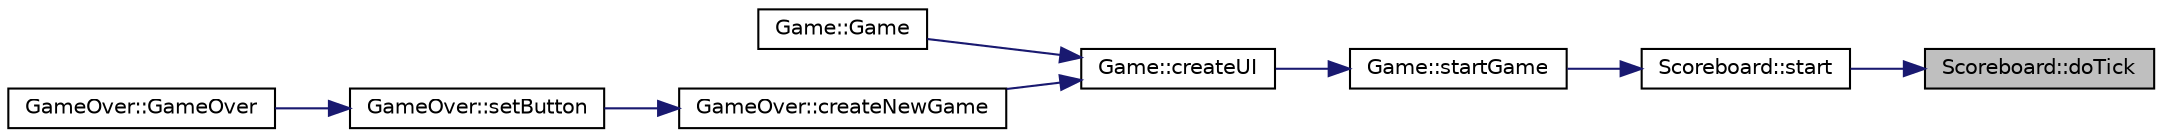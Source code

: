 digraph "Scoreboard::doTick"
{
 // LATEX_PDF_SIZE
  edge [fontname="Helvetica",fontsize="10",labelfontname="Helvetica",labelfontsize="10"];
  node [fontname="Helvetica",fontsize="10",shape=record];
  rankdir="RL";
  Node4 [label="Scoreboard::doTick",height=0.2,width=0.4,color="black", fillcolor="grey75", style="filled", fontcolor="black",tooltip=" "];
  Node4 -> Node5 [dir="back",color="midnightblue",fontsize="10",style="solid",fontname="Helvetica"];
  Node5 [label="Scoreboard::start",height=0.2,width=0.4,color="black", fillcolor="white", style="filled",URL="$class_scoreboard.html#a496bc9594c9f8c4c876e7211da0d57a9",tooltip=" "];
  Node5 -> Node6 [dir="back",color="midnightblue",fontsize="10",style="solid",fontname="Helvetica"];
  Node6 [label="Game::startGame",height=0.2,width=0.4,color="black", fillcolor="white", style="filled",URL="$class_game.html#ae8638ccdb0ef3bf39a6affa30aa1258f",tooltip=" "];
  Node6 -> Node7 [dir="back",color="midnightblue",fontsize="10",style="solid",fontname="Helvetica"];
  Node7 [label="Game::createUI",height=0.2,width=0.4,color="black", fillcolor="white", style="filled",URL="$class_game.html#aff1e8265354ce13d9efc9fa536c2e54c",tooltip=" "];
  Node7 -> Node8 [dir="back",color="midnightblue",fontsize="10",style="solid",fontname="Helvetica"];
  Node8 [label="Game::Game",height=0.2,width=0.4,color="black", fillcolor="white", style="filled",URL="$class_game.html#ad59df6562a58a614fda24622d3715b65",tooltip=" "];
  Node7 -> Node9 [dir="back",color="midnightblue",fontsize="10",style="solid",fontname="Helvetica"];
  Node9 [label="GameOver::createNewGame",height=0.2,width=0.4,color="black", fillcolor="white", style="filled",URL="$class_game_over.html#a9e16499e9e415d6814f0c4363d1f3bbc",tooltip=" "];
  Node9 -> Node10 [dir="back",color="midnightblue",fontsize="10",style="solid",fontname="Helvetica"];
  Node10 [label="GameOver::setButton",height=0.2,width=0.4,color="black", fillcolor="white", style="filled",URL="$class_game_over.html#af095110c4f11a1df7bc47f452f721c03",tooltip=" "];
  Node10 -> Node11 [dir="back",color="midnightblue",fontsize="10",style="solid",fontname="Helvetica"];
  Node11 [label="GameOver::GameOver",height=0.2,width=0.4,color="black", fillcolor="white", style="filled",URL="$class_game_over.html#a0ff11ac73026d574c5b393e825f10a1b",tooltip=" "];
}
